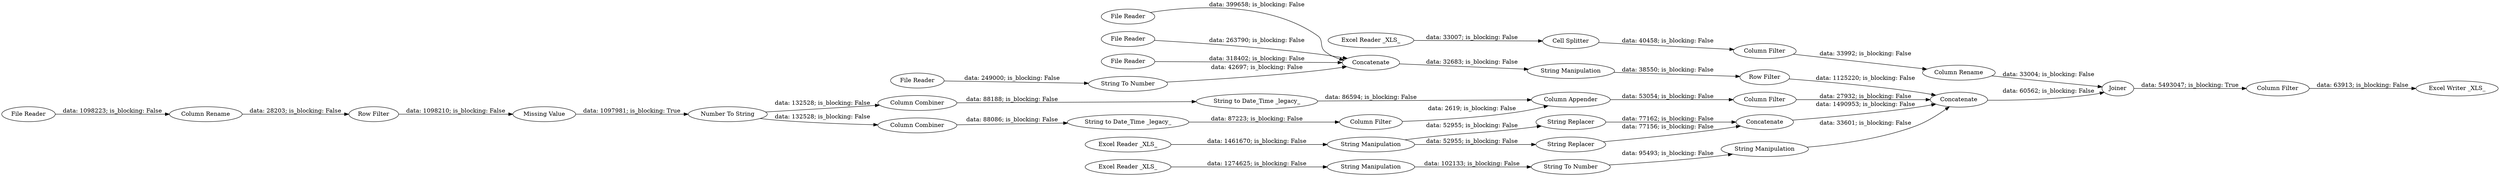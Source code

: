 digraph {
	"-3387960564811636471_29" [label="String To Number"]
	"-3387960564811636471_30" [label="String Manipulation"]
	"-3387960564811636471_5" [label="File Reader"]
	"-3387960564811636471_20" [label="Column Combiner"]
	"-3387960564811636471_14" [label="String Replacer"]
	"-3387960564811636471_8" [label=Concatenate]
	"-3387960564811636471_35" [label="Column Rename"]
	"-3387960564811636471_22" [label="Column Combiner"]
	"-3387960564811636471_24" [label="Column Filter"]
	"-3387960564811636471_34" [label="Column Filter"]
	"-3387960564811636471_47" [label=Concatenate]
	"-3387960564811636471_7" [label="Excel Reader _XLS_"]
	"-3387960564811636471_1" [label="File Reader"]
	"-3387960564811636471_13" [label="String Replacer"]
	"-3387960564811636471_10" [label="Row Filter"]
	"-3387960564811636471_26" [label="Column Appender"]
	"-3387960564811636471_37" [label="Column Filter"]
	"-3387960564811636471_38" [label="Excel Writer _XLS_"]
	"-3387960564811636471_28" [label="String Manipulation"]
	"-3387960564811636471_18" [label="Missing Value"]
	"-3387960564811636471_27" [label="Column Filter"]
	"-3387960564811636471_32" [label="Excel Reader _XLS_"]
	"-3387960564811636471_17" [label="Row Filter"]
	"-3387960564811636471_23" [label="String to Date_Time _legacy_"]
	"-3387960564811636471_4" [label="File Reader"]
	"-3387960564811636471_15" [label=Concatenate]
	"-3387960564811636471_12" [label="Excel Reader _XLS_"]
	"-3387960564811636471_2" [label="File Reader"]
	"-3387960564811636471_3" [label="File Reader"]
	"-3387960564811636471_36" [label=Joiner]
	"-3387960564811636471_46" [label="String To Number"]
	"-3387960564811636471_19" [label="Number To String"]
	"-3387960564811636471_21" [label="String to Date_Time _legacy_"]
	"-3387960564811636471_16" [label="Column Rename"]
	"-3387960564811636471_33" [label="Cell Splitter"]
	"-3387960564811636471_11" [label="String Manipulation"]
	"-3387960564811636471_9" [label="String Manipulation"]
	"-3387960564811636471_1" -> "-3387960564811636471_46" [label="data: 249000; is_blocking: False"]
	"-3387960564811636471_15" -> "-3387960564811636471_47" [label="data: 1490953; is_blocking: False"]
	"-3387960564811636471_37" -> "-3387960564811636471_38" [label="data: 63913; is_blocking: False"]
	"-3387960564811636471_12" -> "-3387960564811636471_11" [label="data: 1461670; is_blocking: False"]
	"-3387960564811636471_29" -> "-3387960564811636471_30" [label="data: 95493; is_blocking: False"]
	"-3387960564811636471_19" -> "-3387960564811636471_22" [label="data: 132528; is_blocking: False"]
	"-3387960564811636471_34" -> "-3387960564811636471_35" [label="data: 33992; is_blocking: False"]
	"-3387960564811636471_13" -> "-3387960564811636471_15" [label="data: 77156; is_blocking: False"]
	"-3387960564811636471_35" -> "-3387960564811636471_36" [label="data: 33004; is_blocking: False"]
	"-3387960564811636471_27" -> "-3387960564811636471_47" [label="data: 27932; is_blocking: False"]
	"-3387960564811636471_46" -> "-3387960564811636471_8" [label="data: 42697; is_blocking: False"]
	"-3387960564811636471_33" -> "-3387960564811636471_34" [label="data: 40458; is_blocking: False"]
	"-3387960564811636471_23" -> "-3387960564811636471_24" [label="data: 87223; is_blocking: False"]
	"-3387960564811636471_7" -> "-3387960564811636471_28" [label="data: 1274625; is_blocking: False"]
	"-3387960564811636471_36" -> "-3387960564811636471_37" [label="data: 5493047; is_blocking: True"]
	"-3387960564811636471_28" -> "-3387960564811636471_29" [label="data: 102133; is_blocking: False"]
	"-3387960564811636471_11" -> "-3387960564811636471_13" [label="data: 52955; is_blocking: False"]
	"-3387960564811636471_24" -> "-3387960564811636471_26" [label="data: 2619; is_blocking: False"]
	"-3387960564811636471_17" -> "-3387960564811636471_18" [label="data: 1098210; is_blocking: False"]
	"-3387960564811636471_10" -> "-3387960564811636471_47" [label="data: 1125220; is_blocking: False"]
	"-3387960564811636471_32" -> "-3387960564811636471_33" [label="data: 33007; is_blocking: False"]
	"-3387960564811636471_3" -> "-3387960564811636471_8" [label="data: 318402; is_blocking: False"]
	"-3387960564811636471_2" -> "-3387960564811636471_8" [label="data: 263790; is_blocking: False"]
	"-3387960564811636471_26" -> "-3387960564811636471_27" [label="data: 53054; is_blocking: False"]
	"-3387960564811636471_4" -> "-3387960564811636471_8" [label="data: 399658; is_blocking: False"]
	"-3387960564811636471_9" -> "-3387960564811636471_10" [label="data: 38550; is_blocking: False"]
	"-3387960564811636471_30" -> "-3387960564811636471_47" [label="data: 33601; is_blocking: False"]
	"-3387960564811636471_19" -> "-3387960564811636471_20" [label="data: 132528; is_blocking: False"]
	"-3387960564811636471_20" -> "-3387960564811636471_21" [label="data: 88188; is_blocking: False"]
	"-3387960564811636471_11" -> "-3387960564811636471_14" [label="data: 52955; is_blocking: False"]
	"-3387960564811636471_16" -> "-3387960564811636471_17" [label="data: 28203; is_blocking: False"]
	"-3387960564811636471_5" -> "-3387960564811636471_16" [label="data: 1098223; is_blocking: False"]
	"-3387960564811636471_22" -> "-3387960564811636471_23" [label="data: 88086; is_blocking: False"]
	"-3387960564811636471_21" -> "-3387960564811636471_26" [label="data: 86594; is_blocking: False"]
	"-3387960564811636471_14" -> "-3387960564811636471_15" [label="data: 77162; is_blocking: False"]
	"-3387960564811636471_47" -> "-3387960564811636471_36" [label="data: 60562; is_blocking: False"]
	"-3387960564811636471_8" -> "-3387960564811636471_9" [label="data: 32683; is_blocking: False"]
	"-3387960564811636471_18" -> "-3387960564811636471_19" [label="data: 1097981; is_blocking: True"]
	rankdir=LR
}
